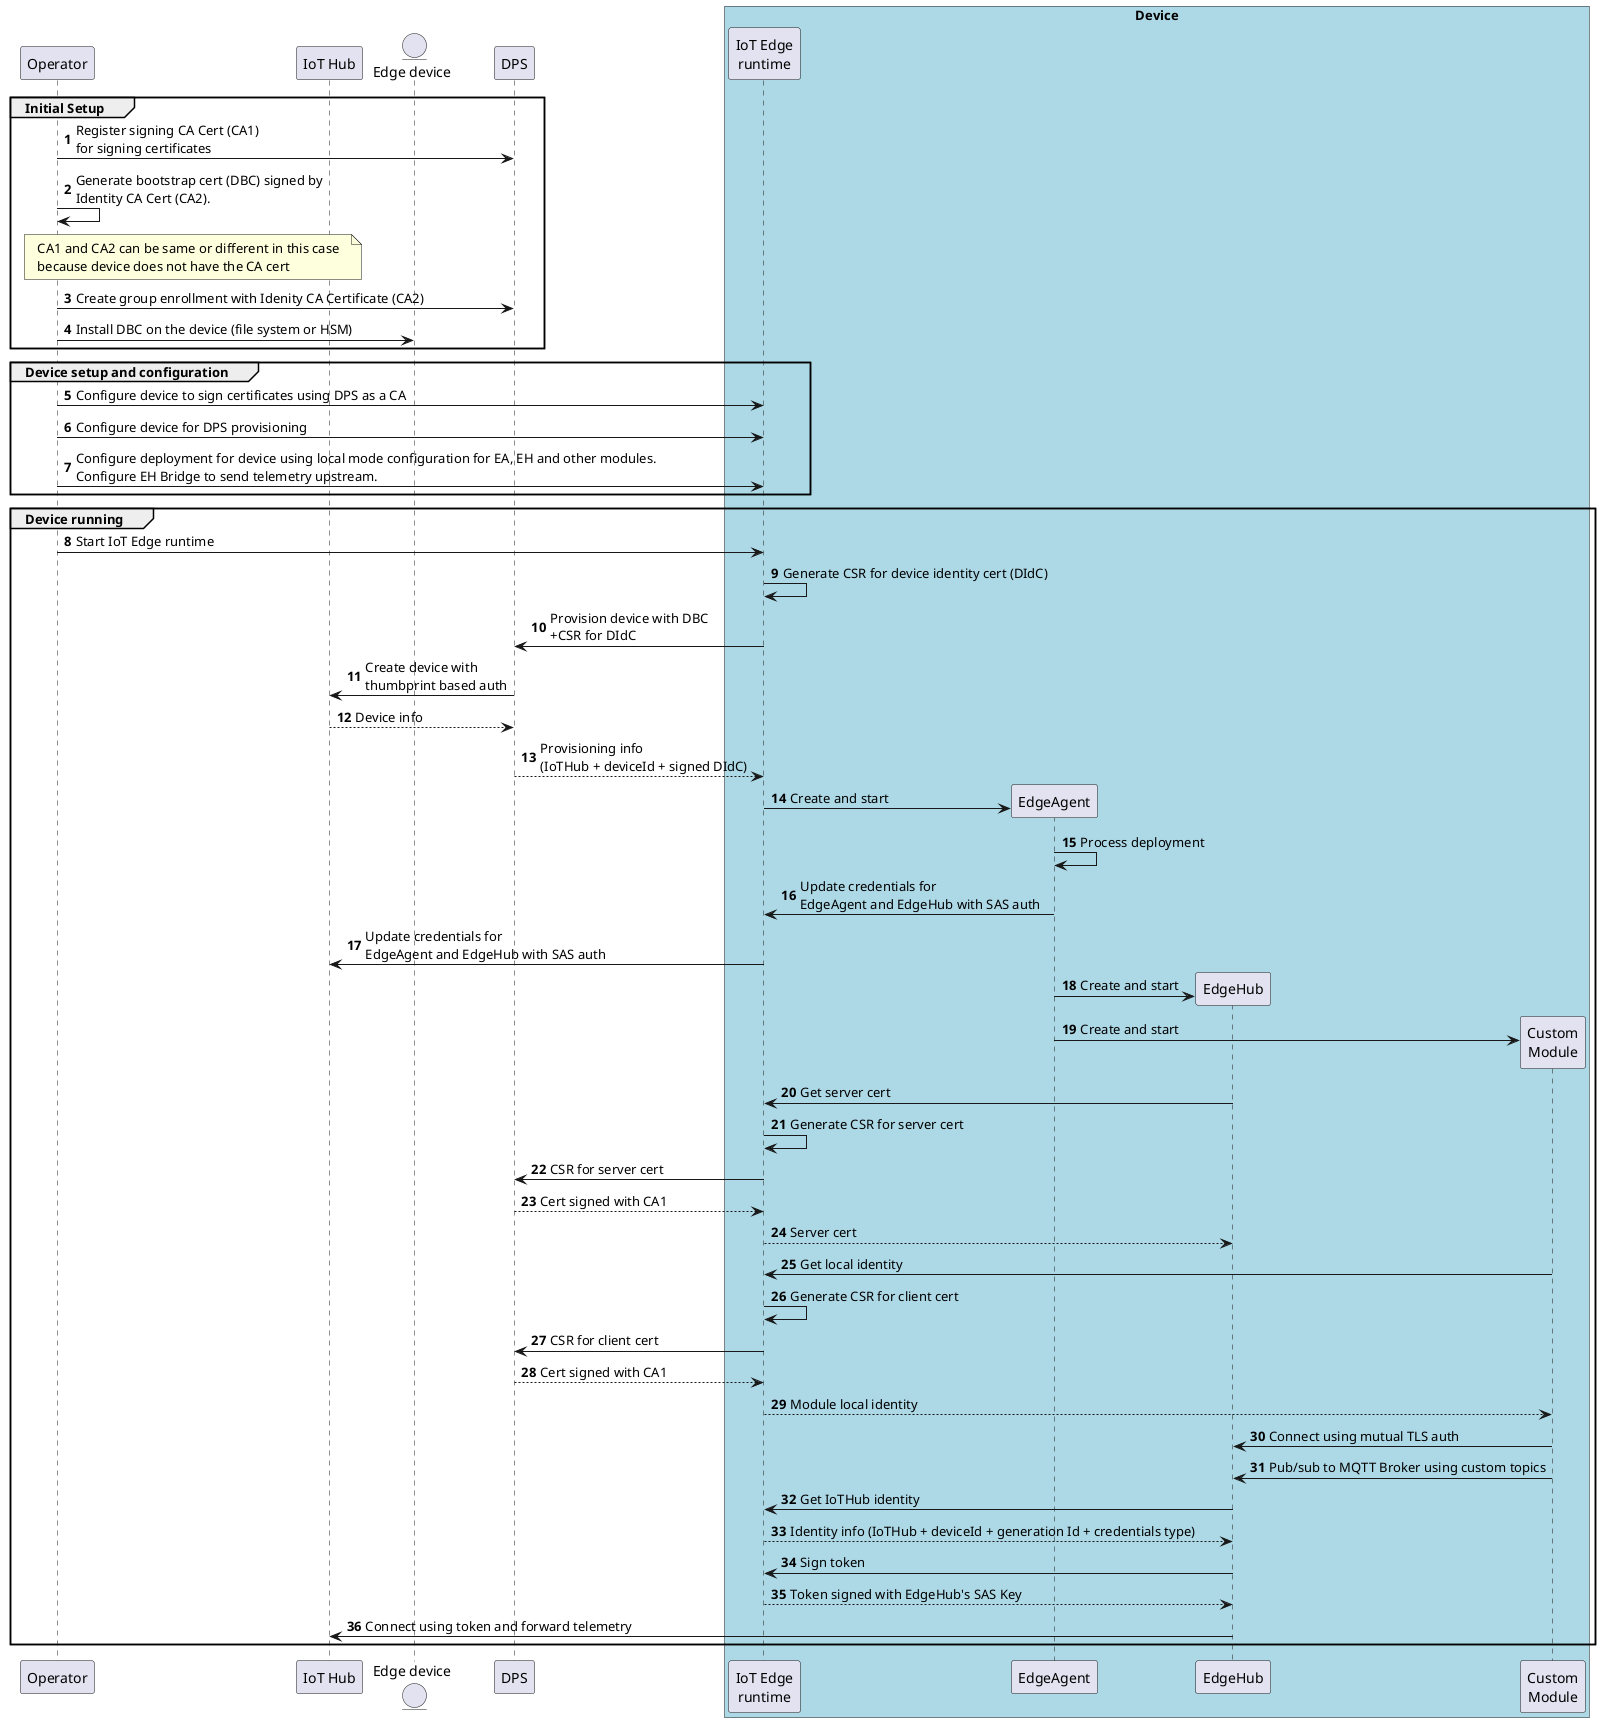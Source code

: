 @startuml
participant "Operator" as oem
participant "IoT Hub" as ih
entity "Edge device" as device
participant "DPS" as dps

box "Device" #LightBlue 
participant "IoT Edge\nruntime" as ie
participant "EdgeAgent" as ea
participant "EdgeHub" as eh
participant "Custom\nModule" as cm
end box 

autonumber 

group Initial Setup 
oem->dps : Register signing CA Cert (CA1)\nfor signing certificates
oem->oem : Generate bootstrap cert (DBC) signed by\nIdentity CA Cert (CA2).
note over oem,ih: CA1 and CA2 can be same or different in this case\nbecause device does not have the CA cert
oem->dps : Create group enrollment with Idenity CA Certificate (CA2) 
oem->device : Install DBC on the device (file system or HSM) 
end

group Device setup and configuration
oem->ie : Configure device to sign certificates using DPS as a CA
oem->ie : Configure device for DPS provisioning
oem->ie : Configure deployment for device using local mode configuration for EA, EH and other modules.\nConfigure EH Bridge to send telemetry upstream.
end

group Device running
oem -> ie : Start IoT Edge runtime
ie -> ie : Generate CSR for device identity cert (DIdC)
ie -> dps : Provision device with DBC\n+CSR for DIdC
dps -> ih : Create device with\nthumbprint based auth
ih --> dps : Device info
dps --> ie : Provisioning info\n(IoTHub + deviceId + signed DIdC)

ie -> ea ** : Create and start
ea -> ea : Process deployment
ea -> ie : Update credentials for\nEdgeAgent and EdgeHub with SAS auth
ie -> ih : Update credentials for\nEdgeAgent and EdgeHub with SAS auth

ea -> eh ** : Create and start
ea -> cm ** : Create and start

eh -> ie : Get server cert
ie -> ie : Generate CSR for server cert
ie -> dps : CSR for server cert 
dps --> ie : Cert signed with CA1
ie --> eh : Server cert

cm -> ie : Get local identity
ie -> ie : Generate CSR for client cert
ie -> dps : CSR for client cert
dps --> ie : Cert signed with CA1
ie --> cm : Module local identity

cm -> eh : Connect using mutual TLS auth
cm -> eh : Pub/sub to MQTT Broker using custom topics

eh -> ie : Get IoTHub identity
ie --> eh : Identity info (IoTHub + deviceId + generation Id + credentials type)
eh -> ie : Sign token 
ie --> eh : Token signed with EdgeHub's SAS Key
eh -> ih : Connect using token and forward telemetry
end
@enduml
